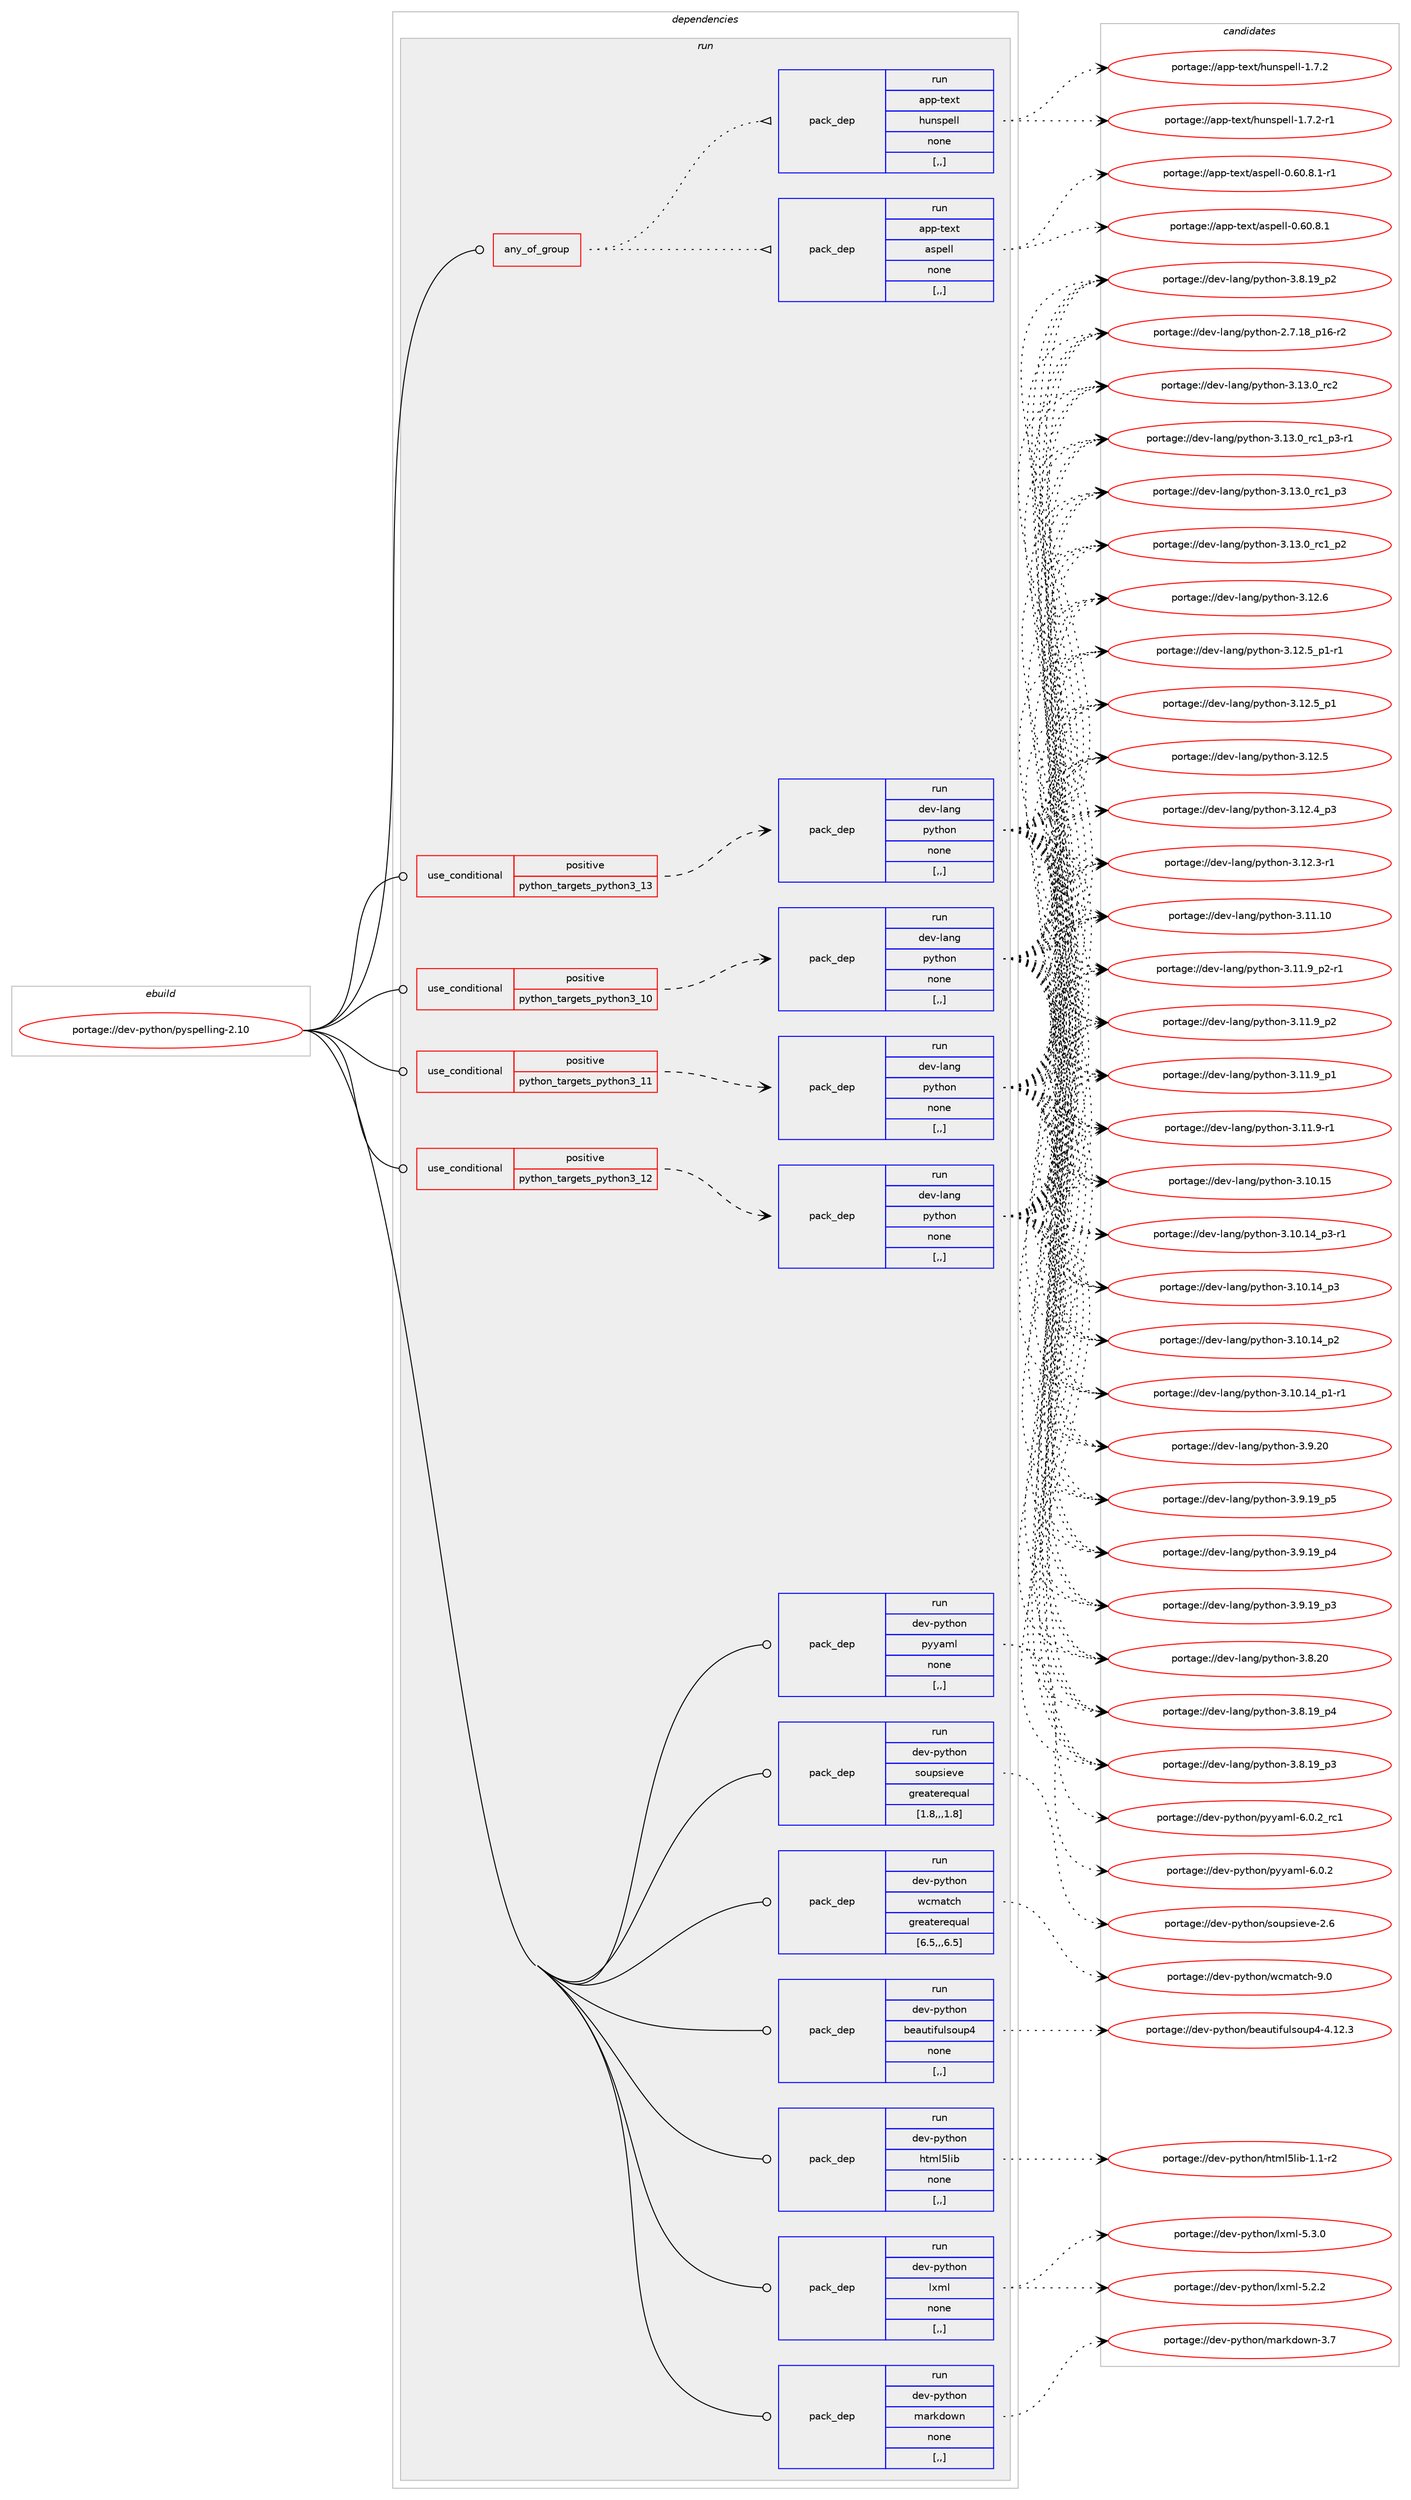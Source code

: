 digraph prolog {

# *************
# Graph options
# *************

newrank=true;
concentrate=true;
compound=true;
graph [rankdir=LR,fontname=Helvetica,fontsize=10,ranksep=1.5];#, ranksep=2.5, nodesep=0.2];
edge  [arrowhead=vee];
node  [fontname=Helvetica,fontsize=10];

# **********
# The ebuild
# **********

subgraph cluster_leftcol {
color=gray;
label=<<i>ebuild</i>>;
id [label="portage://dev-python/pyspelling-2.10", color=red, width=4, href="../dev-python/pyspelling-2.10.svg"];
}

# ****************
# The dependencies
# ****************

subgraph cluster_midcol {
color=gray;
label=<<i>dependencies</i>>;
subgraph cluster_compile {
fillcolor="#eeeeee";
style=filled;
label=<<i>compile</i>>;
}
subgraph cluster_compileandrun {
fillcolor="#eeeeee";
style=filled;
label=<<i>compile and run</i>>;
}
subgraph cluster_run {
fillcolor="#eeeeee";
style=filled;
label=<<i>run</i>>;
subgraph any4475 {
dependency653787 [label=<<TABLE BORDER="0" CELLBORDER="1" CELLSPACING="0" CELLPADDING="4"><TR><TD CELLPADDING="10">any_of_group</TD></TR></TABLE>>, shape=none, color=red];subgraph pack480586 {
dependency653788 [label=<<TABLE BORDER="0" CELLBORDER="1" CELLSPACING="0" CELLPADDING="4" WIDTH="220"><TR><TD ROWSPAN="6" CELLPADDING="30">pack_dep</TD></TR><TR><TD WIDTH="110">run</TD></TR><TR><TD>app-text</TD></TR><TR><TD>aspell</TD></TR><TR><TD>none</TD></TR><TR><TD>[,,]</TD></TR></TABLE>>, shape=none, color=blue];
}
dependency653787:e -> dependency653788:w [weight=20,style="dotted",arrowhead="oinv"];
subgraph pack480587 {
dependency653789 [label=<<TABLE BORDER="0" CELLBORDER="1" CELLSPACING="0" CELLPADDING="4" WIDTH="220"><TR><TD ROWSPAN="6" CELLPADDING="30">pack_dep</TD></TR><TR><TD WIDTH="110">run</TD></TR><TR><TD>app-text</TD></TR><TR><TD>hunspell</TD></TR><TR><TD>none</TD></TR><TR><TD>[,,]</TD></TR></TABLE>>, shape=none, color=blue];
}
dependency653787:e -> dependency653789:w [weight=20,style="dotted",arrowhead="oinv"];
}
id:e -> dependency653787:w [weight=20,style="solid",arrowhead="odot"];
subgraph cond168345 {
dependency653790 [label=<<TABLE BORDER="0" CELLBORDER="1" CELLSPACING="0" CELLPADDING="4"><TR><TD ROWSPAN="3" CELLPADDING="10">use_conditional</TD></TR><TR><TD>positive</TD></TR><TR><TD>python_targets_python3_10</TD></TR></TABLE>>, shape=none, color=red];
subgraph pack480588 {
dependency653791 [label=<<TABLE BORDER="0" CELLBORDER="1" CELLSPACING="0" CELLPADDING="4" WIDTH="220"><TR><TD ROWSPAN="6" CELLPADDING="30">pack_dep</TD></TR><TR><TD WIDTH="110">run</TD></TR><TR><TD>dev-lang</TD></TR><TR><TD>python</TD></TR><TR><TD>none</TD></TR><TR><TD>[,,]</TD></TR></TABLE>>, shape=none, color=blue];
}
dependency653790:e -> dependency653791:w [weight=20,style="dashed",arrowhead="vee"];
}
id:e -> dependency653790:w [weight=20,style="solid",arrowhead="odot"];
subgraph cond168346 {
dependency653792 [label=<<TABLE BORDER="0" CELLBORDER="1" CELLSPACING="0" CELLPADDING="4"><TR><TD ROWSPAN="3" CELLPADDING="10">use_conditional</TD></TR><TR><TD>positive</TD></TR><TR><TD>python_targets_python3_11</TD></TR></TABLE>>, shape=none, color=red];
subgraph pack480589 {
dependency653793 [label=<<TABLE BORDER="0" CELLBORDER="1" CELLSPACING="0" CELLPADDING="4" WIDTH="220"><TR><TD ROWSPAN="6" CELLPADDING="30">pack_dep</TD></TR><TR><TD WIDTH="110">run</TD></TR><TR><TD>dev-lang</TD></TR><TR><TD>python</TD></TR><TR><TD>none</TD></TR><TR><TD>[,,]</TD></TR></TABLE>>, shape=none, color=blue];
}
dependency653792:e -> dependency653793:w [weight=20,style="dashed",arrowhead="vee"];
}
id:e -> dependency653792:w [weight=20,style="solid",arrowhead="odot"];
subgraph cond168347 {
dependency653794 [label=<<TABLE BORDER="0" CELLBORDER="1" CELLSPACING="0" CELLPADDING="4"><TR><TD ROWSPAN="3" CELLPADDING="10">use_conditional</TD></TR><TR><TD>positive</TD></TR><TR><TD>python_targets_python3_12</TD></TR></TABLE>>, shape=none, color=red];
subgraph pack480590 {
dependency653795 [label=<<TABLE BORDER="0" CELLBORDER="1" CELLSPACING="0" CELLPADDING="4" WIDTH="220"><TR><TD ROWSPAN="6" CELLPADDING="30">pack_dep</TD></TR><TR><TD WIDTH="110">run</TD></TR><TR><TD>dev-lang</TD></TR><TR><TD>python</TD></TR><TR><TD>none</TD></TR><TR><TD>[,,]</TD></TR></TABLE>>, shape=none, color=blue];
}
dependency653794:e -> dependency653795:w [weight=20,style="dashed",arrowhead="vee"];
}
id:e -> dependency653794:w [weight=20,style="solid",arrowhead="odot"];
subgraph cond168348 {
dependency653796 [label=<<TABLE BORDER="0" CELLBORDER="1" CELLSPACING="0" CELLPADDING="4"><TR><TD ROWSPAN="3" CELLPADDING="10">use_conditional</TD></TR><TR><TD>positive</TD></TR><TR><TD>python_targets_python3_13</TD></TR></TABLE>>, shape=none, color=red];
subgraph pack480591 {
dependency653797 [label=<<TABLE BORDER="0" CELLBORDER="1" CELLSPACING="0" CELLPADDING="4" WIDTH="220"><TR><TD ROWSPAN="6" CELLPADDING="30">pack_dep</TD></TR><TR><TD WIDTH="110">run</TD></TR><TR><TD>dev-lang</TD></TR><TR><TD>python</TD></TR><TR><TD>none</TD></TR><TR><TD>[,,]</TD></TR></TABLE>>, shape=none, color=blue];
}
dependency653796:e -> dependency653797:w [weight=20,style="dashed",arrowhead="vee"];
}
id:e -> dependency653796:w [weight=20,style="solid",arrowhead="odot"];
subgraph pack480592 {
dependency653798 [label=<<TABLE BORDER="0" CELLBORDER="1" CELLSPACING="0" CELLPADDING="4" WIDTH="220"><TR><TD ROWSPAN="6" CELLPADDING="30">pack_dep</TD></TR><TR><TD WIDTH="110">run</TD></TR><TR><TD>dev-python</TD></TR><TR><TD>beautifulsoup4</TD></TR><TR><TD>none</TD></TR><TR><TD>[,,]</TD></TR></TABLE>>, shape=none, color=blue];
}
id:e -> dependency653798:w [weight=20,style="solid",arrowhead="odot"];
subgraph pack480593 {
dependency653799 [label=<<TABLE BORDER="0" CELLBORDER="1" CELLSPACING="0" CELLPADDING="4" WIDTH="220"><TR><TD ROWSPAN="6" CELLPADDING="30">pack_dep</TD></TR><TR><TD WIDTH="110">run</TD></TR><TR><TD>dev-python</TD></TR><TR><TD>html5lib</TD></TR><TR><TD>none</TD></TR><TR><TD>[,,]</TD></TR></TABLE>>, shape=none, color=blue];
}
id:e -> dependency653799:w [weight=20,style="solid",arrowhead="odot"];
subgraph pack480594 {
dependency653800 [label=<<TABLE BORDER="0" CELLBORDER="1" CELLSPACING="0" CELLPADDING="4" WIDTH="220"><TR><TD ROWSPAN="6" CELLPADDING="30">pack_dep</TD></TR><TR><TD WIDTH="110">run</TD></TR><TR><TD>dev-python</TD></TR><TR><TD>lxml</TD></TR><TR><TD>none</TD></TR><TR><TD>[,,]</TD></TR></TABLE>>, shape=none, color=blue];
}
id:e -> dependency653800:w [weight=20,style="solid",arrowhead="odot"];
subgraph pack480595 {
dependency653801 [label=<<TABLE BORDER="0" CELLBORDER="1" CELLSPACING="0" CELLPADDING="4" WIDTH="220"><TR><TD ROWSPAN="6" CELLPADDING="30">pack_dep</TD></TR><TR><TD WIDTH="110">run</TD></TR><TR><TD>dev-python</TD></TR><TR><TD>markdown</TD></TR><TR><TD>none</TD></TR><TR><TD>[,,]</TD></TR></TABLE>>, shape=none, color=blue];
}
id:e -> dependency653801:w [weight=20,style="solid",arrowhead="odot"];
subgraph pack480596 {
dependency653802 [label=<<TABLE BORDER="0" CELLBORDER="1" CELLSPACING="0" CELLPADDING="4" WIDTH="220"><TR><TD ROWSPAN="6" CELLPADDING="30">pack_dep</TD></TR><TR><TD WIDTH="110">run</TD></TR><TR><TD>dev-python</TD></TR><TR><TD>pyyaml</TD></TR><TR><TD>none</TD></TR><TR><TD>[,,]</TD></TR></TABLE>>, shape=none, color=blue];
}
id:e -> dependency653802:w [weight=20,style="solid",arrowhead="odot"];
subgraph pack480597 {
dependency653803 [label=<<TABLE BORDER="0" CELLBORDER="1" CELLSPACING="0" CELLPADDING="4" WIDTH="220"><TR><TD ROWSPAN="6" CELLPADDING="30">pack_dep</TD></TR><TR><TD WIDTH="110">run</TD></TR><TR><TD>dev-python</TD></TR><TR><TD>soupsieve</TD></TR><TR><TD>greaterequal</TD></TR><TR><TD>[1.8,,,1.8]</TD></TR></TABLE>>, shape=none, color=blue];
}
id:e -> dependency653803:w [weight=20,style="solid",arrowhead="odot"];
subgraph pack480598 {
dependency653804 [label=<<TABLE BORDER="0" CELLBORDER="1" CELLSPACING="0" CELLPADDING="4" WIDTH="220"><TR><TD ROWSPAN="6" CELLPADDING="30">pack_dep</TD></TR><TR><TD WIDTH="110">run</TD></TR><TR><TD>dev-python</TD></TR><TR><TD>wcmatch</TD></TR><TR><TD>greaterequal</TD></TR><TR><TD>[6.5,,,6.5]</TD></TR></TABLE>>, shape=none, color=blue];
}
id:e -> dependency653804:w [weight=20,style="solid",arrowhead="odot"];
}
}

# **************
# The candidates
# **************

subgraph cluster_choices {
rank=same;
color=gray;
label=<<i>candidates</i>>;

subgraph choice480586 {
color=black;
nodesep=1;
choice971121124511610112011647971151121011081084548465448465646494511449 [label="portage://app-text/aspell-0.60.8.1-r1", color=red, width=4,href="../app-text/aspell-0.60.8.1-r1.svg"];
choice97112112451161011201164797115112101108108454846544846564649 [label="portage://app-text/aspell-0.60.8.1", color=red, width=4,href="../app-text/aspell-0.60.8.1.svg"];
dependency653788:e -> choice971121124511610112011647971151121011081084548465448465646494511449:w [style=dotted,weight="100"];
dependency653788:e -> choice97112112451161011201164797115112101108108454846544846564649:w [style=dotted,weight="100"];
}
subgraph choice480587 {
color=black;
nodesep=1;
choice9711211245116101120116471041171101151121011081084549465546504511449 [label="portage://app-text/hunspell-1.7.2-r1", color=red, width=4,href="../app-text/hunspell-1.7.2-r1.svg"];
choice971121124511610112011647104117110115112101108108454946554650 [label="portage://app-text/hunspell-1.7.2", color=red, width=4,href="../app-text/hunspell-1.7.2.svg"];
dependency653789:e -> choice9711211245116101120116471041171101151121011081084549465546504511449:w [style=dotted,weight="100"];
dependency653789:e -> choice971121124511610112011647104117110115112101108108454946554650:w [style=dotted,weight="100"];
}
subgraph choice480588 {
color=black;
nodesep=1;
choice10010111845108971101034711212111610411111045514649514648951149950 [label="portage://dev-lang/python-3.13.0_rc2", color=red, width=4,href="../dev-lang/python-3.13.0_rc2.svg"];
choice1001011184510897110103471121211161041111104551464951464895114994995112514511449 [label="portage://dev-lang/python-3.13.0_rc1_p3-r1", color=red, width=4,href="../dev-lang/python-3.13.0_rc1_p3-r1.svg"];
choice100101118451089711010347112121116104111110455146495146489511499499511251 [label="portage://dev-lang/python-3.13.0_rc1_p3", color=red, width=4,href="../dev-lang/python-3.13.0_rc1_p3.svg"];
choice100101118451089711010347112121116104111110455146495146489511499499511250 [label="portage://dev-lang/python-3.13.0_rc1_p2", color=red, width=4,href="../dev-lang/python-3.13.0_rc1_p2.svg"];
choice10010111845108971101034711212111610411111045514649504654 [label="portage://dev-lang/python-3.12.6", color=red, width=4,href="../dev-lang/python-3.12.6.svg"];
choice1001011184510897110103471121211161041111104551464950465395112494511449 [label="portage://dev-lang/python-3.12.5_p1-r1", color=red, width=4,href="../dev-lang/python-3.12.5_p1-r1.svg"];
choice100101118451089711010347112121116104111110455146495046539511249 [label="portage://dev-lang/python-3.12.5_p1", color=red, width=4,href="../dev-lang/python-3.12.5_p1.svg"];
choice10010111845108971101034711212111610411111045514649504653 [label="portage://dev-lang/python-3.12.5", color=red, width=4,href="../dev-lang/python-3.12.5.svg"];
choice100101118451089711010347112121116104111110455146495046529511251 [label="portage://dev-lang/python-3.12.4_p3", color=red, width=4,href="../dev-lang/python-3.12.4_p3.svg"];
choice100101118451089711010347112121116104111110455146495046514511449 [label="portage://dev-lang/python-3.12.3-r1", color=red, width=4,href="../dev-lang/python-3.12.3-r1.svg"];
choice1001011184510897110103471121211161041111104551464949464948 [label="portage://dev-lang/python-3.11.10", color=red, width=4,href="../dev-lang/python-3.11.10.svg"];
choice1001011184510897110103471121211161041111104551464949465795112504511449 [label="portage://dev-lang/python-3.11.9_p2-r1", color=red, width=4,href="../dev-lang/python-3.11.9_p2-r1.svg"];
choice100101118451089711010347112121116104111110455146494946579511250 [label="portage://dev-lang/python-3.11.9_p2", color=red, width=4,href="../dev-lang/python-3.11.9_p2.svg"];
choice100101118451089711010347112121116104111110455146494946579511249 [label="portage://dev-lang/python-3.11.9_p1", color=red, width=4,href="../dev-lang/python-3.11.9_p1.svg"];
choice100101118451089711010347112121116104111110455146494946574511449 [label="portage://dev-lang/python-3.11.9-r1", color=red, width=4,href="../dev-lang/python-3.11.9-r1.svg"];
choice1001011184510897110103471121211161041111104551464948464953 [label="portage://dev-lang/python-3.10.15", color=red, width=4,href="../dev-lang/python-3.10.15.svg"];
choice100101118451089711010347112121116104111110455146494846495295112514511449 [label="portage://dev-lang/python-3.10.14_p3-r1", color=red, width=4,href="../dev-lang/python-3.10.14_p3-r1.svg"];
choice10010111845108971101034711212111610411111045514649484649529511251 [label="portage://dev-lang/python-3.10.14_p3", color=red, width=4,href="../dev-lang/python-3.10.14_p3.svg"];
choice10010111845108971101034711212111610411111045514649484649529511250 [label="portage://dev-lang/python-3.10.14_p2", color=red, width=4,href="../dev-lang/python-3.10.14_p2.svg"];
choice100101118451089711010347112121116104111110455146494846495295112494511449 [label="portage://dev-lang/python-3.10.14_p1-r1", color=red, width=4,href="../dev-lang/python-3.10.14_p1-r1.svg"];
choice10010111845108971101034711212111610411111045514657465048 [label="portage://dev-lang/python-3.9.20", color=red, width=4,href="../dev-lang/python-3.9.20.svg"];
choice100101118451089711010347112121116104111110455146574649579511253 [label="portage://dev-lang/python-3.9.19_p5", color=red, width=4,href="../dev-lang/python-3.9.19_p5.svg"];
choice100101118451089711010347112121116104111110455146574649579511252 [label="portage://dev-lang/python-3.9.19_p4", color=red, width=4,href="../dev-lang/python-3.9.19_p4.svg"];
choice100101118451089711010347112121116104111110455146574649579511251 [label="portage://dev-lang/python-3.9.19_p3", color=red, width=4,href="../dev-lang/python-3.9.19_p3.svg"];
choice10010111845108971101034711212111610411111045514656465048 [label="portage://dev-lang/python-3.8.20", color=red, width=4,href="../dev-lang/python-3.8.20.svg"];
choice100101118451089711010347112121116104111110455146564649579511252 [label="portage://dev-lang/python-3.8.19_p4", color=red, width=4,href="../dev-lang/python-3.8.19_p4.svg"];
choice100101118451089711010347112121116104111110455146564649579511251 [label="portage://dev-lang/python-3.8.19_p3", color=red, width=4,href="../dev-lang/python-3.8.19_p3.svg"];
choice100101118451089711010347112121116104111110455146564649579511250 [label="portage://dev-lang/python-3.8.19_p2", color=red, width=4,href="../dev-lang/python-3.8.19_p2.svg"];
choice100101118451089711010347112121116104111110455046554649569511249544511450 [label="portage://dev-lang/python-2.7.18_p16-r2", color=red, width=4,href="../dev-lang/python-2.7.18_p16-r2.svg"];
dependency653791:e -> choice10010111845108971101034711212111610411111045514649514648951149950:w [style=dotted,weight="100"];
dependency653791:e -> choice1001011184510897110103471121211161041111104551464951464895114994995112514511449:w [style=dotted,weight="100"];
dependency653791:e -> choice100101118451089711010347112121116104111110455146495146489511499499511251:w [style=dotted,weight="100"];
dependency653791:e -> choice100101118451089711010347112121116104111110455146495146489511499499511250:w [style=dotted,weight="100"];
dependency653791:e -> choice10010111845108971101034711212111610411111045514649504654:w [style=dotted,weight="100"];
dependency653791:e -> choice1001011184510897110103471121211161041111104551464950465395112494511449:w [style=dotted,weight="100"];
dependency653791:e -> choice100101118451089711010347112121116104111110455146495046539511249:w [style=dotted,weight="100"];
dependency653791:e -> choice10010111845108971101034711212111610411111045514649504653:w [style=dotted,weight="100"];
dependency653791:e -> choice100101118451089711010347112121116104111110455146495046529511251:w [style=dotted,weight="100"];
dependency653791:e -> choice100101118451089711010347112121116104111110455146495046514511449:w [style=dotted,weight="100"];
dependency653791:e -> choice1001011184510897110103471121211161041111104551464949464948:w [style=dotted,weight="100"];
dependency653791:e -> choice1001011184510897110103471121211161041111104551464949465795112504511449:w [style=dotted,weight="100"];
dependency653791:e -> choice100101118451089711010347112121116104111110455146494946579511250:w [style=dotted,weight="100"];
dependency653791:e -> choice100101118451089711010347112121116104111110455146494946579511249:w [style=dotted,weight="100"];
dependency653791:e -> choice100101118451089711010347112121116104111110455146494946574511449:w [style=dotted,weight="100"];
dependency653791:e -> choice1001011184510897110103471121211161041111104551464948464953:w [style=dotted,weight="100"];
dependency653791:e -> choice100101118451089711010347112121116104111110455146494846495295112514511449:w [style=dotted,weight="100"];
dependency653791:e -> choice10010111845108971101034711212111610411111045514649484649529511251:w [style=dotted,weight="100"];
dependency653791:e -> choice10010111845108971101034711212111610411111045514649484649529511250:w [style=dotted,weight="100"];
dependency653791:e -> choice100101118451089711010347112121116104111110455146494846495295112494511449:w [style=dotted,weight="100"];
dependency653791:e -> choice10010111845108971101034711212111610411111045514657465048:w [style=dotted,weight="100"];
dependency653791:e -> choice100101118451089711010347112121116104111110455146574649579511253:w [style=dotted,weight="100"];
dependency653791:e -> choice100101118451089711010347112121116104111110455146574649579511252:w [style=dotted,weight="100"];
dependency653791:e -> choice100101118451089711010347112121116104111110455146574649579511251:w [style=dotted,weight="100"];
dependency653791:e -> choice10010111845108971101034711212111610411111045514656465048:w [style=dotted,weight="100"];
dependency653791:e -> choice100101118451089711010347112121116104111110455146564649579511252:w [style=dotted,weight="100"];
dependency653791:e -> choice100101118451089711010347112121116104111110455146564649579511251:w [style=dotted,weight="100"];
dependency653791:e -> choice100101118451089711010347112121116104111110455146564649579511250:w [style=dotted,weight="100"];
dependency653791:e -> choice100101118451089711010347112121116104111110455046554649569511249544511450:w [style=dotted,weight="100"];
}
subgraph choice480589 {
color=black;
nodesep=1;
choice10010111845108971101034711212111610411111045514649514648951149950 [label="portage://dev-lang/python-3.13.0_rc2", color=red, width=4,href="../dev-lang/python-3.13.0_rc2.svg"];
choice1001011184510897110103471121211161041111104551464951464895114994995112514511449 [label="portage://dev-lang/python-3.13.0_rc1_p3-r1", color=red, width=4,href="../dev-lang/python-3.13.0_rc1_p3-r1.svg"];
choice100101118451089711010347112121116104111110455146495146489511499499511251 [label="portage://dev-lang/python-3.13.0_rc1_p3", color=red, width=4,href="../dev-lang/python-3.13.0_rc1_p3.svg"];
choice100101118451089711010347112121116104111110455146495146489511499499511250 [label="portage://dev-lang/python-3.13.0_rc1_p2", color=red, width=4,href="../dev-lang/python-3.13.0_rc1_p2.svg"];
choice10010111845108971101034711212111610411111045514649504654 [label="portage://dev-lang/python-3.12.6", color=red, width=4,href="../dev-lang/python-3.12.6.svg"];
choice1001011184510897110103471121211161041111104551464950465395112494511449 [label="portage://dev-lang/python-3.12.5_p1-r1", color=red, width=4,href="../dev-lang/python-3.12.5_p1-r1.svg"];
choice100101118451089711010347112121116104111110455146495046539511249 [label="portage://dev-lang/python-3.12.5_p1", color=red, width=4,href="../dev-lang/python-3.12.5_p1.svg"];
choice10010111845108971101034711212111610411111045514649504653 [label="portage://dev-lang/python-3.12.5", color=red, width=4,href="../dev-lang/python-3.12.5.svg"];
choice100101118451089711010347112121116104111110455146495046529511251 [label="portage://dev-lang/python-3.12.4_p3", color=red, width=4,href="../dev-lang/python-3.12.4_p3.svg"];
choice100101118451089711010347112121116104111110455146495046514511449 [label="portage://dev-lang/python-3.12.3-r1", color=red, width=4,href="../dev-lang/python-3.12.3-r1.svg"];
choice1001011184510897110103471121211161041111104551464949464948 [label="portage://dev-lang/python-3.11.10", color=red, width=4,href="../dev-lang/python-3.11.10.svg"];
choice1001011184510897110103471121211161041111104551464949465795112504511449 [label="portage://dev-lang/python-3.11.9_p2-r1", color=red, width=4,href="../dev-lang/python-3.11.9_p2-r1.svg"];
choice100101118451089711010347112121116104111110455146494946579511250 [label="portage://dev-lang/python-3.11.9_p2", color=red, width=4,href="../dev-lang/python-3.11.9_p2.svg"];
choice100101118451089711010347112121116104111110455146494946579511249 [label="portage://dev-lang/python-3.11.9_p1", color=red, width=4,href="../dev-lang/python-3.11.9_p1.svg"];
choice100101118451089711010347112121116104111110455146494946574511449 [label="portage://dev-lang/python-3.11.9-r1", color=red, width=4,href="../dev-lang/python-3.11.9-r1.svg"];
choice1001011184510897110103471121211161041111104551464948464953 [label="portage://dev-lang/python-3.10.15", color=red, width=4,href="../dev-lang/python-3.10.15.svg"];
choice100101118451089711010347112121116104111110455146494846495295112514511449 [label="portage://dev-lang/python-3.10.14_p3-r1", color=red, width=4,href="../dev-lang/python-3.10.14_p3-r1.svg"];
choice10010111845108971101034711212111610411111045514649484649529511251 [label="portage://dev-lang/python-3.10.14_p3", color=red, width=4,href="../dev-lang/python-3.10.14_p3.svg"];
choice10010111845108971101034711212111610411111045514649484649529511250 [label="portage://dev-lang/python-3.10.14_p2", color=red, width=4,href="../dev-lang/python-3.10.14_p2.svg"];
choice100101118451089711010347112121116104111110455146494846495295112494511449 [label="portage://dev-lang/python-3.10.14_p1-r1", color=red, width=4,href="../dev-lang/python-3.10.14_p1-r1.svg"];
choice10010111845108971101034711212111610411111045514657465048 [label="portage://dev-lang/python-3.9.20", color=red, width=4,href="../dev-lang/python-3.9.20.svg"];
choice100101118451089711010347112121116104111110455146574649579511253 [label="portage://dev-lang/python-3.9.19_p5", color=red, width=4,href="../dev-lang/python-3.9.19_p5.svg"];
choice100101118451089711010347112121116104111110455146574649579511252 [label="portage://dev-lang/python-3.9.19_p4", color=red, width=4,href="../dev-lang/python-3.9.19_p4.svg"];
choice100101118451089711010347112121116104111110455146574649579511251 [label="portage://dev-lang/python-3.9.19_p3", color=red, width=4,href="../dev-lang/python-3.9.19_p3.svg"];
choice10010111845108971101034711212111610411111045514656465048 [label="portage://dev-lang/python-3.8.20", color=red, width=4,href="../dev-lang/python-3.8.20.svg"];
choice100101118451089711010347112121116104111110455146564649579511252 [label="portage://dev-lang/python-3.8.19_p4", color=red, width=4,href="../dev-lang/python-3.8.19_p4.svg"];
choice100101118451089711010347112121116104111110455146564649579511251 [label="portage://dev-lang/python-3.8.19_p3", color=red, width=4,href="../dev-lang/python-3.8.19_p3.svg"];
choice100101118451089711010347112121116104111110455146564649579511250 [label="portage://dev-lang/python-3.8.19_p2", color=red, width=4,href="../dev-lang/python-3.8.19_p2.svg"];
choice100101118451089711010347112121116104111110455046554649569511249544511450 [label="portage://dev-lang/python-2.7.18_p16-r2", color=red, width=4,href="../dev-lang/python-2.7.18_p16-r2.svg"];
dependency653793:e -> choice10010111845108971101034711212111610411111045514649514648951149950:w [style=dotted,weight="100"];
dependency653793:e -> choice1001011184510897110103471121211161041111104551464951464895114994995112514511449:w [style=dotted,weight="100"];
dependency653793:e -> choice100101118451089711010347112121116104111110455146495146489511499499511251:w [style=dotted,weight="100"];
dependency653793:e -> choice100101118451089711010347112121116104111110455146495146489511499499511250:w [style=dotted,weight="100"];
dependency653793:e -> choice10010111845108971101034711212111610411111045514649504654:w [style=dotted,weight="100"];
dependency653793:e -> choice1001011184510897110103471121211161041111104551464950465395112494511449:w [style=dotted,weight="100"];
dependency653793:e -> choice100101118451089711010347112121116104111110455146495046539511249:w [style=dotted,weight="100"];
dependency653793:e -> choice10010111845108971101034711212111610411111045514649504653:w [style=dotted,weight="100"];
dependency653793:e -> choice100101118451089711010347112121116104111110455146495046529511251:w [style=dotted,weight="100"];
dependency653793:e -> choice100101118451089711010347112121116104111110455146495046514511449:w [style=dotted,weight="100"];
dependency653793:e -> choice1001011184510897110103471121211161041111104551464949464948:w [style=dotted,weight="100"];
dependency653793:e -> choice1001011184510897110103471121211161041111104551464949465795112504511449:w [style=dotted,weight="100"];
dependency653793:e -> choice100101118451089711010347112121116104111110455146494946579511250:w [style=dotted,weight="100"];
dependency653793:e -> choice100101118451089711010347112121116104111110455146494946579511249:w [style=dotted,weight="100"];
dependency653793:e -> choice100101118451089711010347112121116104111110455146494946574511449:w [style=dotted,weight="100"];
dependency653793:e -> choice1001011184510897110103471121211161041111104551464948464953:w [style=dotted,weight="100"];
dependency653793:e -> choice100101118451089711010347112121116104111110455146494846495295112514511449:w [style=dotted,weight="100"];
dependency653793:e -> choice10010111845108971101034711212111610411111045514649484649529511251:w [style=dotted,weight="100"];
dependency653793:e -> choice10010111845108971101034711212111610411111045514649484649529511250:w [style=dotted,weight="100"];
dependency653793:e -> choice100101118451089711010347112121116104111110455146494846495295112494511449:w [style=dotted,weight="100"];
dependency653793:e -> choice10010111845108971101034711212111610411111045514657465048:w [style=dotted,weight="100"];
dependency653793:e -> choice100101118451089711010347112121116104111110455146574649579511253:w [style=dotted,weight="100"];
dependency653793:e -> choice100101118451089711010347112121116104111110455146574649579511252:w [style=dotted,weight="100"];
dependency653793:e -> choice100101118451089711010347112121116104111110455146574649579511251:w [style=dotted,weight="100"];
dependency653793:e -> choice10010111845108971101034711212111610411111045514656465048:w [style=dotted,weight="100"];
dependency653793:e -> choice100101118451089711010347112121116104111110455146564649579511252:w [style=dotted,weight="100"];
dependency653793:e -> choice100101118451089711010347112121116104111110455146564649579511251:w [style=dotted,weight="100"];
dependency653793:e -> choice100101118451089711010347112121116104111110455146564649579511250:w [style=dotted,weight="100"];
dependency653793:e -> choice100101118451089711010347112121116104111110455046554649569511249544511450:w [style=dotted,weight="100"];
}
subgraph choice480590 {
color=black;
nodesep=1;
choice10010111845108971101034711212111610411111045514649514648951149950 [label="portage://dev-lang/python-3.13.0_rc2", color=red, width=4,href="../dev-lang/python-3.13.0_rc2.svg"];
choice1001011184510897110103471121211161041111104551464951464895114994995112514511449 [label="portage://dev-lang/python-3.13.0_rc1_p3-r1", color=red, width=4,href="../dev-lang/python-3.13.0_rc1_p3-r1.svg"];
choice100101118451089711010347112121116104111110455146495146489511499499511251 [label="portage://dev-lang/python-3.13.0_rc1_p3", color=red, width=4,href="../dev-lang/python-3.13.0_rc1_p3.svg"];
choice100101118451089711010347112121116104111110455146495146489511499499511250 [label="portage://dev-lang/python-3.13.0_rc1_p2", color=red, width=4,href="../dev-lang/python-3.13.0_rc1_p2.svg"];
choice10010111845108971101034711212111610411111045514649504654 [label="portage://dev-lang/python-3.12.6", color=red, width=4,href="../dev-lang/python-3.12.6.svg"];
choice1001011184510897110103471121211161041111104551464950465395112494511449 [label="portage://dev-lang/python-3.12.5_p1-r1", color=red, width=4,href="../dev-lang/python-3.12.5_p1-r1.svg"];
choice100101118451089711010347112121116104111110455146495046539511249 [label="portage://dev-lang/python-3.12.5_p1", color=red, width=4,href="../dev-lang/python-3.12.5_p1.svg"];
choice10010111845108971101034711212111610411111045514649504653 [label="portage://dev-lang/python-3.12.5", color=red, width=4,href="../dev-lang/python-3.12.5.svg"];
choice100101118451089711010347112121116104111110455146495046529511251 [label="portage://dev-lang/python-3.12.4_p3", color=red, width=4,href="../dev-lang/python-3.12.4_p3.svg"];
choice100101118451089711010347112121116104111110455146495046514511449 [label="portage://dev-lang/python-3.12.3-r1", color=red, width=4,href="../dev-lang/python-3.12.3-r1.svg"];
choice1001011184510897110103471121211161041111104551464949464948 [label="portage://dev-lang/python-3.11.10", color=red, width=4,href="../dev-lang/python-3.11.10.svg"];
choice1001011184510897110103471121211161041111104551464949465795112504511449 [label="portage://dev-lang/python-3.11.9_p2-r1", color=red, width=4,href="../dev-lang/python-3.11.9_p2-r1.svg"];
choice100101118451089711010347112121116104111110455146494946579511250 [label="portage://dev-lang/python-3.11.9_p2", color=red, width=4,href="../dev-lang/python-3.11.9_p2.svg"];
choice100101118451089711010347112121116104111110455146494946579511249 [label="portage://dev-lang/python-3.11.9_p1", color=red, width=4,href="../dev-lang/python-3.11.9_p1.svg"];
choice100101118451089711010347112121116104111110455146494946574511449 [label="portage://dev-lang/python-3.11.9-r1", color=red, width=4,href="../dev-lang/python-3.11.9-r1.svg"];
choice1001011184510897110103471121211161041111104551464948464953 [label="portage://dev-lang/python-3.10.15", color=red, width=4,href="../dev-lang/python-3.10.15.svg"];
choice100101118451089711010347112121116104111110455146494846495295112514511449 [label="portage://dev-lang/python-3.10.14_p3-r1", color=red, width=4,href="../dev-lang/python-3.10.14_p3-r1.svg"];
choice10010111845108971101034711212111610411111045514649484649529511251 [label="portage://dev-lang/python-3.10.14_p3", color=red, width=4,href="../dev-lang/python-3.10.14_p3.svg"];
choice10010111845108971101034711212111610411111045514649484649529511250 [label="portage://dev-lang/python-3.10.14_p2", color=red, width=4,href="../dev-lang/python-3.10.14_p2.svg"];
choice100101118451089711010347112121116104111110455146494846495295112494511449 [label="portage://dev-lang/python-3.10.14_p1-r1", color=red, width=4,href="../dev-lang/python-3.10.14_p1-r1.svg"];
choice10010111845108971101034711212111610411111045514657465048 [label="portage://dev-lang/python-3.9.20", color=red, width=4,href="../dev-lang/python-3.9.20.svg"];
choice100101118451089711010347112121116104111110455146574649579511253 [label="portage://dev-lang/python-3.9.19_p5", color=red, width=4,href="../dev-lang/python-3.9.19_p5.svg"];
choice100101118451089711010347112121116104111110455146574649579511252 [label="portage://dev-lang/python-3.9.19_p4", color=red, width=4,href="../dev-lang/python-3.9.19_p4.svg"];
choice100101118451089711010347112121116104111110455146574649579511251 [label="portage://dev-lang/python-3.9.19_p3", color=red, width=4,href="../dev-lang/python-3.9.19_p3.svg"];
choice10010111845108971101034711212111610411111045514656465048 [label="portage://dev-lang/python-3.8.20", color=red, width=4,href="../dev-lang/python-3.8.20.svg"];
choice100101118451089711010347112121116104111110455146564649579511252 [label="portage://dev-lang/python-3.8.19_p4", color=red, width=4,href="../dev-lang/python-3.8.19_p4.svg"];
choice100101118451089711010347112121116104111110455146564649579511251 [label="portage://dev-lang/python-3.8.19_p3", color=red, width=4,href="../dev-lang/python-3.8.19_p3.svg"];
choice100101118451089711010347112121116104111110455146564649579511250 [label="portage://dev-lang/python-3.8.19_p2", color=red, width=4,href="../dev-lang/python-3.8.19_p2.svg"];
choice100101118451089711010347112121116104111110455046554649569511249544511450 [label="portage://dev-lang/python-2.7.18_p16-r2", color=red, width=4,href="../dev-lang/python-2.7.18_p16-r2.svg"];
dependency653795:e -> choice10010111845108971101034711212111610411111045514649514648951149950:w [style=dotted,weight="100"];
dependency653795:e -> choice1001011184510897110103471121211161041111104551464951464895114994995112514511449:w [style=dotted,weight="100"];
dependency653795:e -> choice100101118451089711010347112121116104111110455146495146489511499499511251:w [style=dotted,weight="100"];
dependency653795:e -> choice100101118451089711010347112121116104111110455146495146489511499499511250:w [style=dotted,weight="100"];
dependency653795:e -> choice10010111845108971101034711212111610411111045514649504654:w [style=dotted,weight="100"];
dependency653795:e -> choice1001011184510897110103471121211161041111104551464950465395112494511449:w [style=dotted,weight="100"];
dependency653795:e -> choice100101118451089711010347112121116104111110455146495046539511249:w [style=dotted,weight="100"];
dependency653795:e -> choice10010111845108971101034711212111610411111045514649504653:w [style=dotted,weight="100"];
dependency653795:e -> choice100101118451089711010347112121116104111110455146495046529511251:w [style=dotted,weight="100"];
dependency653795:e -> choice100101118451089711010347112121116104111110455146495046514511449:w [style=dotted,weight="100"];
dependency653795:e -> choice1001011184510897110103471121211161041111104551464949464948:w [style=dotted,weight="100"];
dependency653795:e -> choice1001011184510897110103471121211161041111104551464949465795112504511449:w [style=dotted,weight="100"];
dependency653795:e -> choice100101118451089711010347112121116104111110455146494946579511250:w [style=dotted,weight="100"];
dependency653795:e -> choice100101118451089711010347112121116104111110455146494946579511249:w [style=dotted,weight="100"];
dependency653795:e -> choice100101118451089711010347112121116104111110455146494946574511449:w [style=dotted,weight="100"];
dependency653795:e -> choice1001011184510897110103471121211161041111104551464948464953:w [style=dotted,weight="100"];
dependency653795:e -> choice100101118451089711010347112121116104111110455146494846495295112514511449:w [style=dotted,weight="100"];
dependency653795:e -> choice10010111845108971101034711212111610411111045514649484649529511251:w [style=dotted,weight="100"];
dependency653795:e -> choice10010111845108971101034711212111610411111045514649484649529511250:w [style=dotted,weight="100"];
dependency653795:e -> choice100101118451089711010347112121116104111110455146494846495295112494511449:w [style=dotted,weight="100"];
dependency653795:e -> choice10010111845108971101034711212111610411111045514657465048:w [style=dotted,weight="100"];
dependency653795:e -> choice100101118451089711010347112121116104111110455146574649579511253:w [style=dotted,weight="100"];
dependency653795:e -> choice100101118451089711010347112121116104111110455146574649579511252:w [style=dotted,weight="100"];
dependency653795:e -> choice100101118451089711010347112121116104111110455146574649579511251:w [style=dotted,weight="100"];
dependency653795:e -> choice10010111845108971101034711212111610411111045514656465048:w [style=dotted,weight="100"];
dependency653795:e -> choice100101118451089711010347112121116104111110455146564649579511252:w [style=dotted,weight="100"];
dependency653795:e -> choice100101118451089711010347112121116104111110455146564649579511251:w [style=dotted,weight="100"];
dependency653795:e -> choice100101118451089711010347112121116104111110455146564649579511250:w [style=dotted,weight="100"];
dependency653795:e -> choice100101118451089711010347112121116104111110455046554649569511249544511450:w [style=dotted,weight="100"];
}
subgraph choice480591 {
color=black;
nodesep=1;
choice10010111845108971101034711212111610411111045514649514648951149950 [label="portage://dev-lang/python-3.13.0_rc2", color=red, width=4,href="../dev-lang/python-3.13.0_rc2.svg"];
choice1001011184510897110103471121211161041111104551464951464895114994995112514511449 [label="portage://dev-lang/python-3.13.0_rc1_p3-r1", color=red, width=4,href="../dev-lang/python-3.13.0_rc1_p3-r1.svg"];
choice100101118451089711010347112121116104111110455146495146489511499499511251 [label="portage://dev-lang/python-3.13.0_rc1_p3", color=red, width=4,href="../dev-lang/python-3.13.0_rc1_p3.svg"];
choice100101118451089711010347112121116104111110455146495146489511499499511250 [label="portage://dev-lang/python-3.13.0_rc1_p2", color=red, width=4,href="../dev-lang/python-3.13.0_rc1_p2.svg"];
choice10010111845108971101034711212111610411111045514649504654 [label="portage://dev-lang/python-3.12.6", color=red, width=4,href="../dev-lang/python-3.12.6.svg"];
choice1001011184510897110103471121211161041111104551464950465395112494511449 [label="portage://dev-lang/python-3.12.5_p1-r1", color=red, width=4,href="../dev-lang/python-3.12.5_p1-r1.svg"];
choice100101118451089711010347112121116104111110455146495046539511249 [label="portage://dev-lang/python-3.12.5_p1", color=red, width=4,href="../dev-lang/python-3.12.5_p1.svg"];
choice10010111845108971101034711212111610411111045514649504653 [label="portage://dev-lang/python-3.12.5", color=red, width=4,href="../dev-lang/python-3.12.5.svg"];
choice100101118451089711010347112121116104111110455146495046529511251 [label="portage://dev-lang/python-3.12.4_p3", color=red, width=4,href="../dev-lang/python-3.12.4_p3.svg"];
choice100101118451089711010347112121116104111110455146495046514511449 [label="portage://dev-lang/python-3.12.3-r1", color=red, width=4,href="../dev-lang/python-3.12.3-r1.svg"];
choice1001011184510897110103471121211161041111104551464949464948 [label="portage://dev-lang/python-3.11.10", color=red, width=4,href="../dev-lang/python-3.11.10.svg"];
choice1001011184510897110103471121211161041111104551464949465795112504511449 [label="portage://dev-lang/python-3.11.9_p2-r1", color=red, width=4,href="../dev-lang/python-3.11.9_p2-r1.svg"];
choice100101118451089711010347112121116104111110455146494946579511250 [label="portage://dev-lang/python-3.11.9_p2", color=red, width=4,href="../dev-lang/python-3.11.9_p2.svg"];
choice100101118451089711010347112121116104111110455146494946579511249 [label="portage://dev-lang/python-3.11.9_p1", color=red, width=4,href="../dev-lang/python-3.11.9_p1.svg"];
choice100101118451089711010347112121116104111110455146494946574511449 [label="portage://dev-lang/python-3.11.9-r1", color=red, width=4,href="../dev-lang/python-3.11.9-r1.svg"];
choice1001011184510897110103471121211161041111104551464948464953 [label="portage://dev-lang/python-3.10.15", color=red, width=4,href="../dev-lang/python-3.10.15.svg"];
choice100101118451089711010347112121116104111110455146494846495295112514511449 [label="portage://dev-lang/python-3.10.14_p3-r1", color=red, width=4,href="../dev-lang/python-3.10.14_p3-r1.svg"];
choice10010111845108971101034711212111610411111045514649484649529511251 [label="portage://dev-lang/python-3.10.14_p3", color=red, width=4,href="../dev-lang/python-3.10.14_p3.svg"];
choice10010111845108971101034711212111610411111045514649484649529511250 [label="portage://dev-lang/python-3.10.14_p2", color=red, width=4,href="../dev-lang/python-3.10.14_p2.svg"];
choice100101118451089711010347112121116104111110455146494846495295112494511449 [label="portage://dev-lang/python-3.10.14_p1-r1", color=red, width=4,href="../dev-lang/python-3.10.14_p1-r1.svg"];
choice10010111845108971101034711212111610411111045514657465048 [label="portage://dev-lang/python-3.9.20", color=red, width=4,href="../dev-lang/python-3.9.20.svg"];
choice100101118451089711010347112121116104111110455146574649579511253 [label="portage://dev-lang/python-3.9.19_p5", color=red, width=4,href="../dev-lang/python-3.9.19_p5.svg"];
choice100101118451089711010347112121116104111110455146574649579511252 [label="portage://dev-lang/python-3.9.19_p4", color=red, width=4,href="../dev-lang/python-3.9.19_p4.svg"];
choice100101118451089711010347112121116104111110455146574649579511251 [label="portage://dev-lang/python-3.9.19_p3", color=red, width=4,href="../dev-lang/python-3.9.19_p3.svg"];
choice10010111845108971101034711212111610411111045514656465048 [label="portage://dev-lang/python-3.8.20", color=red, width=4,href="../dev-lang/python-3.8.20.svg"];
choice100101118451089711010347112121116104111110455146564649579511252 [label="portage://dev-lang/python-3.8.19_p4", color=red, width=4,href="../dev-lang/python-3.8.19_p4.svg"];
choice100101118451089711010347112121116104111110455146564649579511251 [label="portage://dev-lang/python-3.8.19_p3", color=red, width=4,href="../dev-lang/python-3.8.19_p3.svg"];
choice100101118451089711010347112121116104111110455146564649579511250 [label="portage://dev-lang/python-3.8.19_p2", color=red, width=4,href="../dev-lang/python-3.8.19_p2.svg"];
choice100101118451089711010347112121116104111110455046554649569511249544511450 [label="portage://dev-lang/python-2.7.18_p16-r2", color=red, width=4,href="../dev-lang/python-2.7.18_p16-r2.svg"];
dependency653797:e -> choice10010111845108971101034711212111610411111045514649514648951149950:w [style=dotted,weight="100"];
dependency653797:e -> choice1001011184510897110103471121211161041111104551464951464895114994995112514511449:w [style=dotted,weight="100"];
dependency653797:e -> choice100101118451089711010347112121116104111110455146495146489511499499511251:w [style=dotted,weight="100"];
dependency653797:e -> choice100101118451089711010347112121116104111110455146495146489511499499511250:w [style=dotted,weight="100"];
dependency653797:e -> choice10010111845108971101034711212111610411111045514649504654:w [style=dotted,weight="100"];
dependency653797:e -> choice1001011184510897110103471121211161041111104551464950465395112494511449:w [style=dotted,weight="100"];
dependency653797:e -> choice100101118451089711010347112121116104111110455146495046539511249:w [style=dotted,weight="100"];
dependency653797:e -> choice10010111845108971101034711212111610411111045514649504653:w [style=dotted,weight="100"];
dependency653797:e -> choice100101118451089711010347112121116104111110455146495046529511251:w [style=dotted,weight="100"];
dependency653797:e -> choice100101118451089711010347112121116104111110455146495046514511449:w [style=dotted,weight="100"];
dependency653797:e -> choice1001011184510897110103471121211161041111104551464949464948:w [style=dotted,weight="100"];
dependency653797:e -> choice1001011184510897110103471121211161041111104551464949465795112504511449:w [style=dotted,weight="100"];
dependency653797:e -> choice100101118451089711010347112121116104111110455146494946579511250:w [style=dotted,weight="100"];
dependency653797:e -> choice100101118451089711010347112121116104111110455146494946579511249:w [style=dotted,weight="100"];
dependency653797:e -> choice100101118451089711010347112121116104111110455146494946574511449:w [style=dotted,weight="100"];
dependency653797:e -> choice1001011184510897110103471121211161041111104551464948464953:w [style=dotted,weight="100"];
dependency653797:e -> choice100101118451089711010347112121116104111110455146494846495295112514511449:w [style=dotted,weight="100"];
dependency653797:e -> choice10010111845108971101034711212111610411111045514649484649529511251:w [style=dotted,weight="100"];
dependency653797:e -> choice10010111845108971101034711212111610411111045514649484649529511250:w [style=dotted,weight="100"];
dependency653797:e -> choice100101118451089711010347112121116104111110455146494846495295112494511449:w [style=dotted,weight="100"];
dependency653797:e -> choice10010111845108971101034711212111610411111045514657465048:w [style=dotted,weight="100"];
dependency653797:e -> choice100101118451089711010347112121116104111110455146574649579511253:w [style=dotted,weight="100"];
dependency653797:e -> choice100101118451089711010347112121116104111110455146574649579511252:w [style=dotted,weight="100"];
dependency653797:e -> choice100101118451089711010347112121116104111110455146574649579511251:w [style=dotted,weight="100"];
dependency653797:e -> choice10010111845108971101034711212111610411111045514656465048:w [style=dotted,weight="100"];
dependency653797:e -> choice100101118451089711010347112121116104111110455146564649579511252:w [style=dotted,weight="100"];
dependency653797:e -> choice100101118451089711010347112121116104111110455146564649579511251:w [style=dotted,weight="100"];
dependency653797:e -> choice100101118451089711010347112121116104111110455146564649579511250:w [style=dotted,weight="100"];
dependency653797:e -> choice100101118451089711010347112121116104111110455046554649569511249544511450:w [style=dotted,weight="100"];
}
subgraph choice480592 {
color=black;
nodesep=1;
choice100101118451121211161041111104798101971171161051021171081151111171125245524649504651 [label="portage://dev-python/beautifulsoup4-4.12.3", color=red, width=4,href="../dev-python/beautifulsoup4-4.12.3.svg"];
dependency653798:e -> choice100101118451121211161041111104798101971171161051021171081151111171125245524649504651:w [style=dotted,weight="100"];
}
subgraph choice480593 {
color=black;
nodesep=1;
choice10010111845112121116104111110471041161091085310810598454946494511450 [label="portage://dev-python/html5lib-1.1-r2", color=red, width=4,href="../dev-python/html5lib-1.1-r2.svg"];
dependency653799:e -> choice10010111845112121116104111110471041161091085310810598454946494511450:w [style=dotted,weight="100"];
}
subgraph choice480594 {
color=black;
nodesep=1;
choice1001011184511212111610411111047108120109108455346514648 [label="portage://dev-python/lxml-5.3.0", color=red, width=4,href="../dev-python/lxml-5.3.0.svg"];
choice1001011184511212111610411111047108120109108455346504650 [label="portage://dev-python/lxml-5.2.2", color=red, width=4,href="../dev-python/lxml-5.2.2.svg"];
dependency653800:e -> choice1001011184511212111610411111047108120109108455346514648:w [style=dotted,weight="100"];
dependency653800:e -> choice1001011184511212111610411111047108120109108455346504650:w [style=dotted,weight="100"];
}
subgraph choice480595 {
color=black;
nodesep=1;
choice10010111845112121116104111110471099711410710011111911045514655 [label="portage://dev-python/markdown-3.7", color=red, width=4,href="../dev-python/markdown-3.7.svg"];
dependency653801:e -> choice10010111845112121116104111110471099711410710011111911045514655:w [style=dotted,weight="100"];
}
subgraph choice480596 {
color=black;
nodesep=1;
choice100101118451121211161041111104711212112197109108455446484650951149949 [label="portage://dev-python/pyyaml-6.0.2_rc1", color=red, width=4,href="../dev-python/pyyaml-6.0.2_rc1.svg"];
choice100101118451121211161041111104711212112197109108455446484650 [label="portage://dev-python/pyyaml-6.0.2", color=red, width=4,href="../dev-python/pyyaml-6.0.2.svg"];
dependency653802:e -> choice100101118451121211161041111104711212112197109108455446484650951149949:w [style=dotted,weight="100"];
dependency653802:e -> choice100101118451121211161041111104711212112197109108455446484650:w [style=dotted,weight="100"];
}
subgraph choice480597 {
color=black;
nodesep=1;
choice100101118451121211161041111104711511111711211510510111810145504654 [label="portage://dev-python/soupsieve-2.6", color=red, width=4,href="../dev-python/soupsieve-2.6.svg"];
dependency653803:e -> choice100101118451121211161041111104711511111711211510510111810145504654:w [style=dotted,weight="100"];
}
subgraph choice480598 {
color=black;
nodesep=1;
choice100101118451121211161041111104711999109971169910445574648 [label="portage://dev-python/wcmatch-9.0", color=red, width=4,href="../dev-python/wcmatch-9.0.svg"];
dependency653804:e -> choice100101118451121211161041111104711999109971169910445574648:w [style=dotted,weight="100"];
}
}

}
